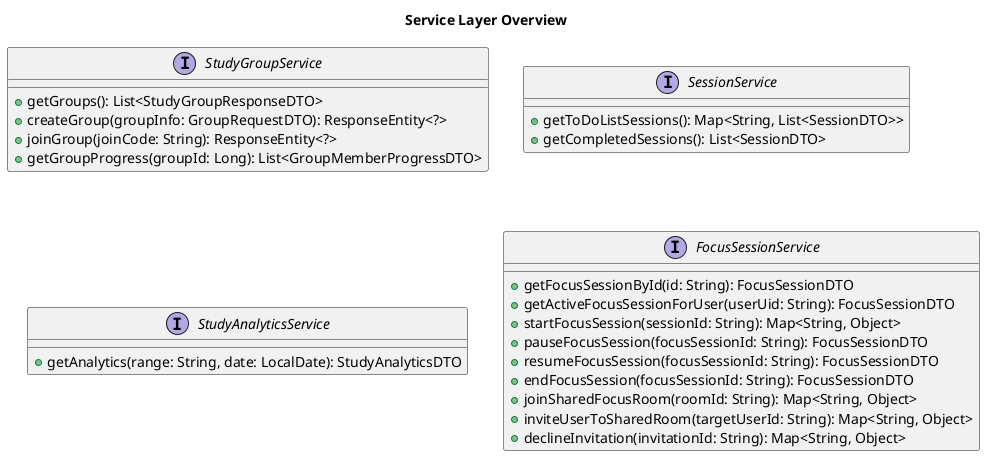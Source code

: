 @startuml
title Service Layer Overview

interface StudyGroupService {
    + getGroups(): List<StudyGroupResponseDTO>
    + createGroup(groupInfo: GroupRequestDTO): ResponseEntity<?>
    + joinGroup(joinCode: String): ResponseEntity<?>
    + getGroupProgress(groupId: Long): List<GroupMemberProgressDTO>
}

interface SessionService {
    + getToDoListSessions(): Map<String, List<SessionDTO>>
    + getCompletedSessions(): List<SessionDTO>
}

interface StudyAnalyticsService {
    + getAnalytics(range: String, date: LocalDate): StudyAnalyticsDTO
}

interface FocusSessionService {
    + getFocusSessionById(id: String): FocusSessionDTO
    + getActiveFocusSessionForUser(userUid: String): FocusSessionDTO
    + startFocusSession(sessionId: String): Map<String, Object>
    + pauseFocusSession(focusSessionId: String): FocusSessionDTO
    + resumeFocusSession(focusSessionId: String): FocusSessionDTO
    + endFocusSession(focusSessionId: String): FocusSessionDTO
    + joinSharedFocusRoom(roomId: String): Map<String, Object>
    + inviteUserToSharedRoom(targetUserId: String): Map<String, Object>
    + declineInvitation(invitationId: String): Map<String, Object>
}

@enduml
